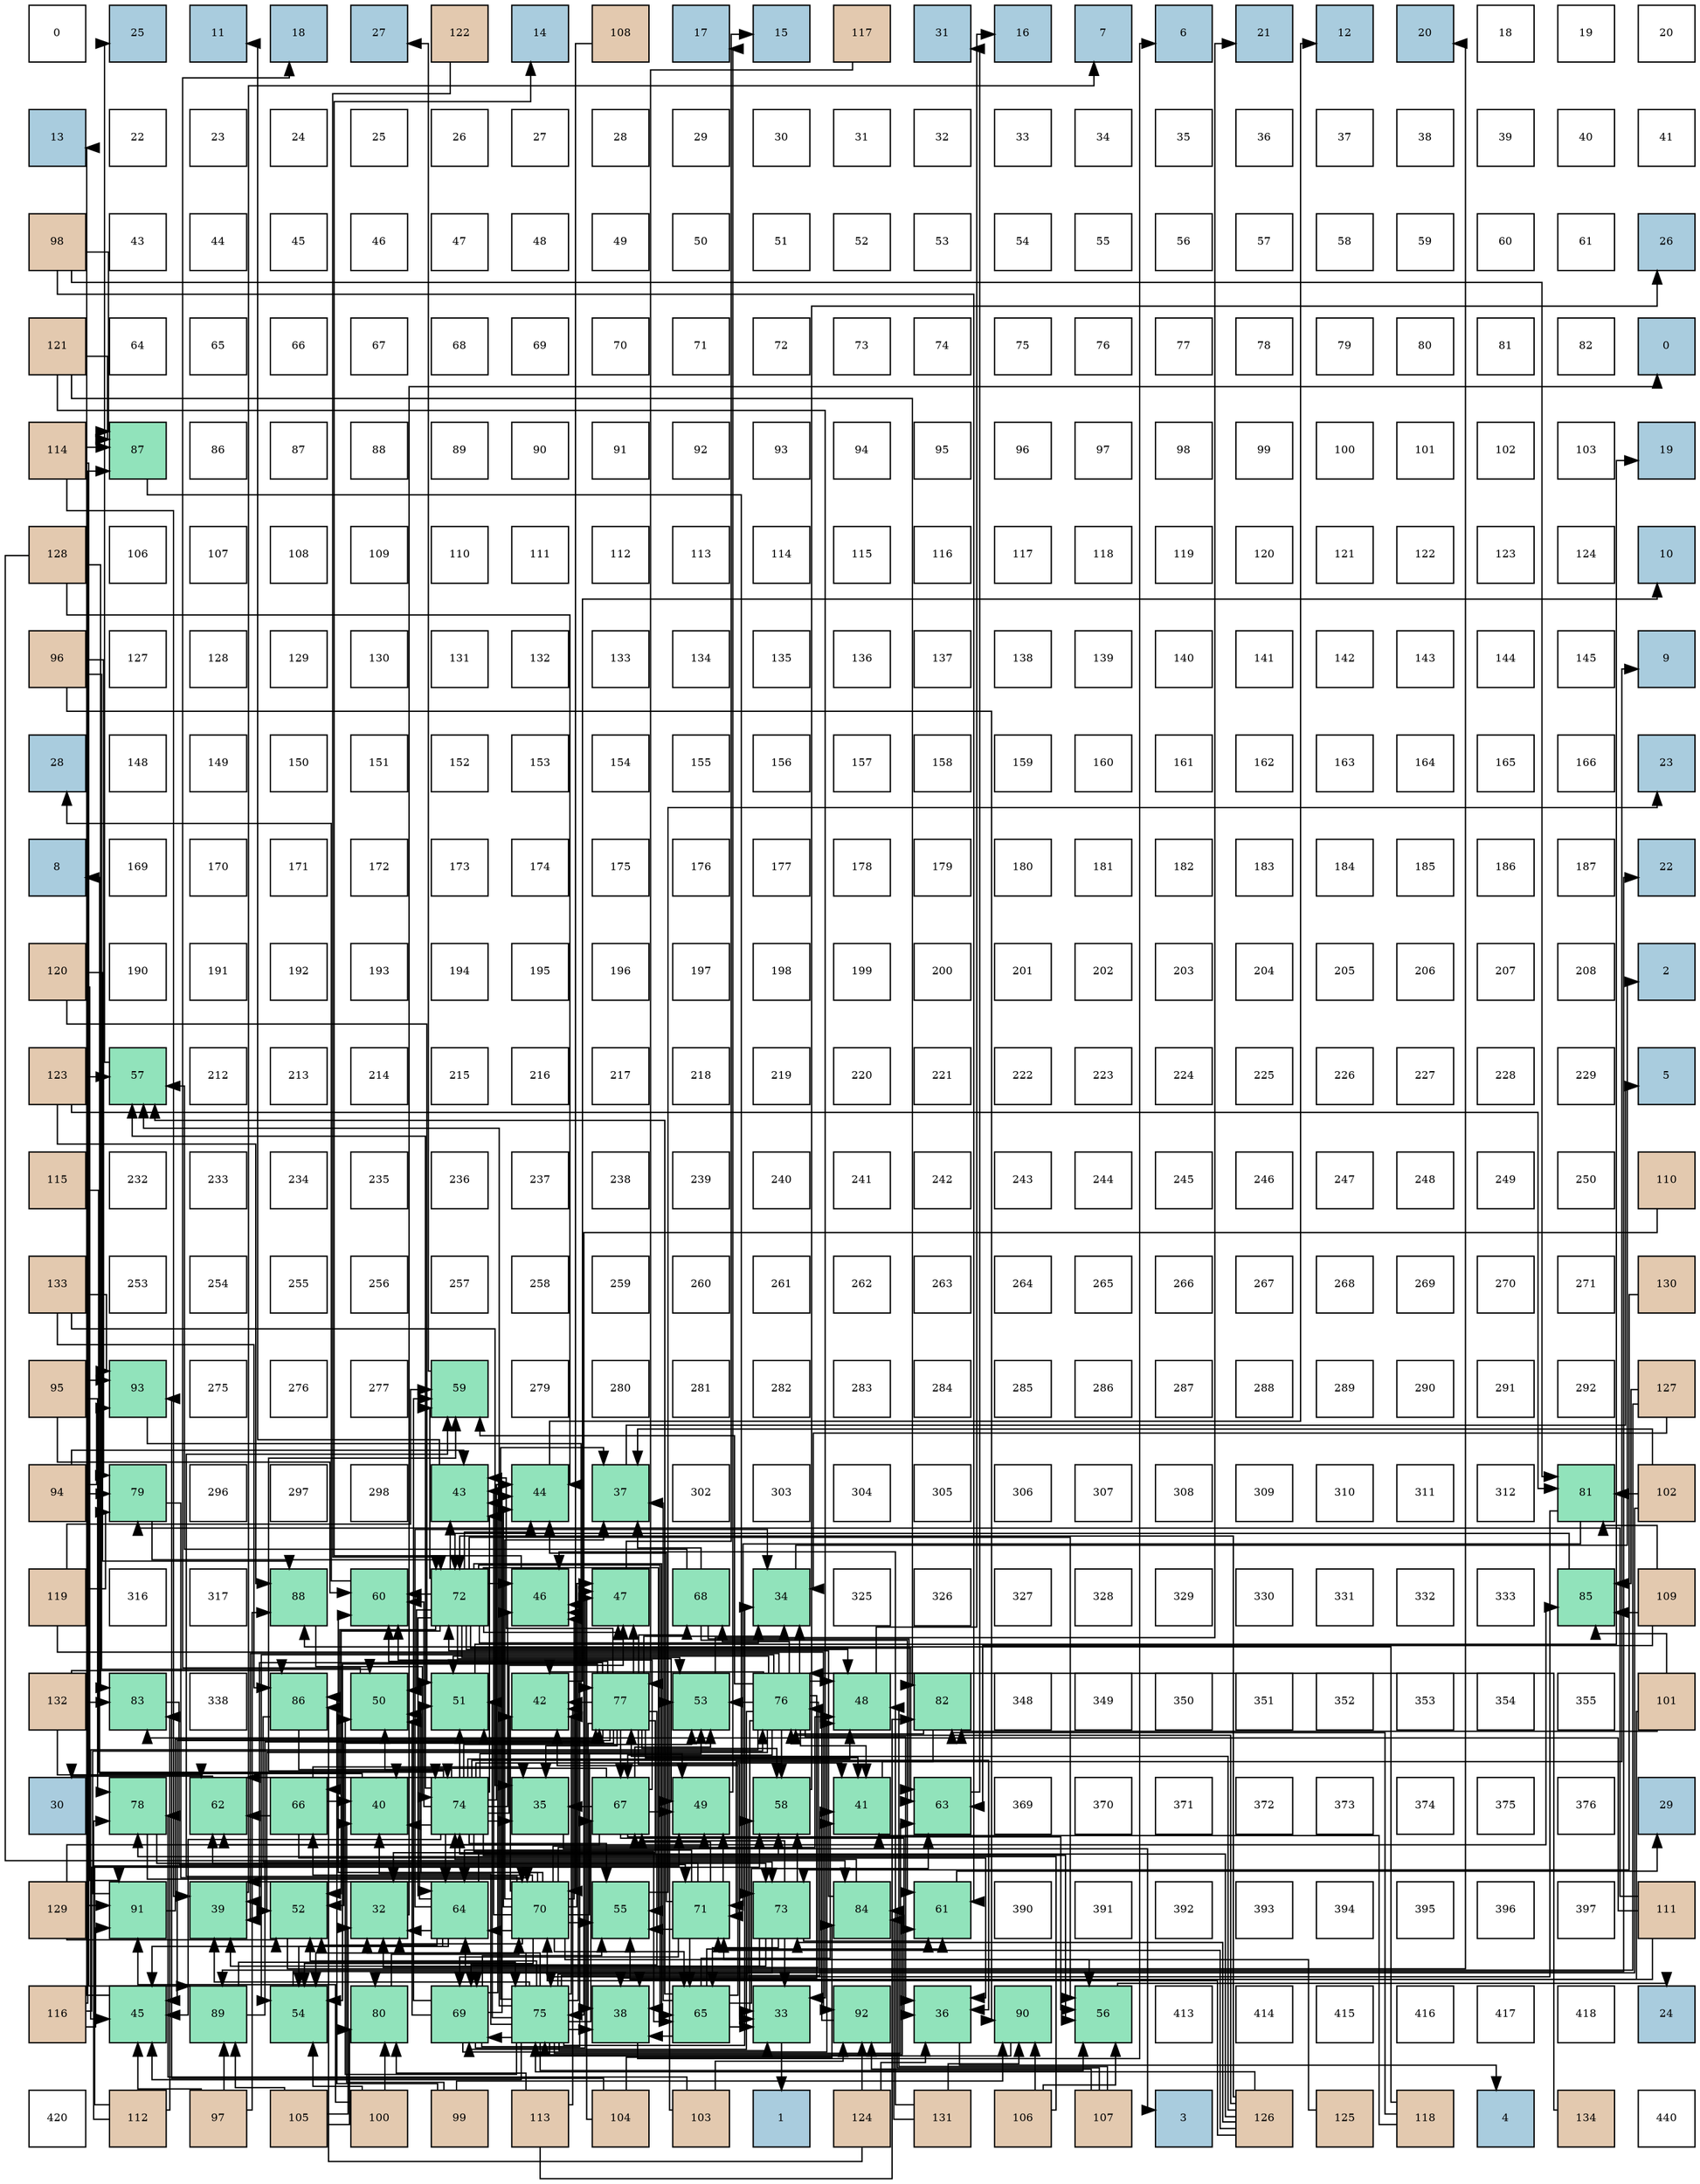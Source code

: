 digraph layout{
 rankdir=TB;
 splines=ortho;
 node [style=filled shape=square fixedsize=true width=0.6];
0[label="0", fontsize=8, fillcolor="#ffffff"];
1[label="25", fontsize=8, fillcolor="#a9ccde"];
2[label="11", fontsize=8, fillcolor="#a9ccde"];
3[label="18", fontsize=8, fillcolor="#a9ccde"];
4[label="27", fontsize=8, fillcolor="#a9ccde"];
5[label="122", fontsize=8, fillcolor="#e3c9af"];
6[label="14", fontsize=8, fillcolor="#a9ccde"];
7[label="108", fontsize=8, fillcolor="#e3c9af"];
8[label="17", fontsize=8, fillcolor="#a9ccde"];
9[label="15", fontsize=8, fillcolor="#a9ccde"];
10[label="117", fontsize=8, fillcolor="#e3c9af"];
11[label="31", fontsize=8, fillcolor="#a9ccde"];
12[label="16", fontsize=8, fillcolor="#a9ccde"];
13[label="7", fontsize=8, fillcolor="#a9ccde"];
14[label="6", fontsize=8, fillcolor="#a9ccde"];
15[label="21", fontsize=8, fillcolor="#a9ccde"];
16[label="12", fontsize=8, fillcolor="#a9ccde"];
17[label="20", fontsize=8, fillcolor="#a9ccde"];
18[label="18", fontsize=8, fillcolor="#ffffff"];
19[label="19", fontsize=8, fillcolor="#ffffff"];
20[label="20", fontsize=8, fillcolor="#ffffff"];
21[label="13", fontsize=8, fillcolor="#a9ccde"];
22[label="22", fontsize=8, fillcolor="#ffffff"];
23[label="23", fontsize=8, fillcolor="#ffffff"];
24[label="24", fontsize=8, fillcolor="#ffffff"];
25[label="25", fontsize=8, fillcolor="#ffffff"];
26[label="26", fontsize=8, fillcolor="#ffffff"];
27[label="27", fontsize=8, fillcolor="#ffffff"];
28[label="28", fontsize=8, fillcolor="#ffffff"];
29[label="29", fontsize=8, fillcolor="#ffffff"];
30[label="30", fontsize=8, fillcolor="#ffffff"];
31[label="31", fontsize=8, fillcolor="#ffffff"];
32[label="32", fontsize=8, fillcolor="#ffffff"];
33[label="33", fontsize=8, fillcolor="#ffffff"];
34[label="34", fontsize=8, fillcolor="#ffffff"];
35[label="35", fontsize=8, fillcolor="#ffffff"];
36[label="36", fontsize=8, fillcolor="#ffffff"];
37[label="37", fontsize=8, fillcolor="#ffffff"];
38[label="38", fontsize=8, fillcolor="#ffffff"];
39[label="39", fontsize=8, fillcolor="#ffffff"];
40[label="40", fontsize=8, fillcolor="#ffffff"];
41[label="41", fontsize=8, fillcolor="#ffffff"];
42[label="98", fontsize=8, fillcolor="#e3c9af"];
43[label="43", fontsize=8, fillcolor="#ffffff"];
44[label="44", fontsize=8, fillcolor="#ffffff"];
45[label="45", fontsize=8, fillcolor="#ffffff"];
46[label="46", fontsize=8, fillcolor="#ffffff"];
47[label="47", fontsize=8, fillcolor="#ffffff"];
48[label="48", fontsize=8, fillcolor="#ffffff"];
49[label="49", fontsize=8, fillcolor="#ffffff"];
50[label="50", fontsize=8, fillcolor="#ffffff"];
51[label="51", fontsize=8, fillcolor="#ffffff"];
52[label="52", fontsize=8, fillcolor="#ffffff"];
53[label="53", fontsize=8, fillcolor="#ffffff"];
54[label="54", fontsize=8, fillcolor="#ffffff"];
55[label="55", fontsize=8, fillcolor="#ffffff"];
56[label="56", fontsize=8, fillcolor="#ffffff"];
57[label="57", fontsize=8, fillcolor="#ffffff"];
58[label="58", fontsize=8, fillcolor="#ffffff"];
59[label="59", fontsize=8, fillcolor="#ffffff"];
60[label="60", fontsize=8, fillcolor="#ffffff"];
61[label="61", fontsize=8, fillcolor="#ffffff"];
62[label="26", fontsize=8, fillcolor="#a9ccde"];
63[label="121", fontsize=8, fillcolor="#e3c9af"];
64[label="64", fontsize=8, fillcolor="#ffffff"];
65[label="65", fontsize=8, fillcolor="#ffffff"];
66[label="66", fontsize=8, fillcolor="#ffffff"];
67[label="67", fontsize=8, fillcolor="#ffffff"];
68[label="68", fontsize=8, fillcolor="#ffffff"];
69[label="69", fontsize=8, fillcolor="#ffffff"];
70[label="70", fontsize=8, fillcolor="#ffffff"];
71[label="71", fontsize=8, fillcolor="#ffffff"];
72[label="72", fontsize=8, fillcolor="#ffffff"];
73[label="73", fontsize=8, fillcolor="#ffffff"];
74[label="74", fontsize=8, fillcolor="#ffffff"];
75[label="75", fontsize=8, fillcolor="#ffffff"];
76[label="76", fontsize=8, fillcolor="#ffffff"];
77[label="77", fontsize=8, fillcolor="#ffffff"];
78[label="78", fontsize=8, fillcolor="#ffffff"];
79[label="79", fontsize=8, fillcolor="#ffffff"];
80[label="80", fontsize=8, fillcolor="#ffffff"];
81[label="81", fontsize=8, fillcolor="#ffffff"];
82[label="82", fontsize=8, fillcolor="#ffffff"];
83[label="0", fontsize=8, fillcolor="#a9ccde"];
84[label="114", fontsize=8, fillcolor="#e3c9af"];
85[label="87", fontsize=8, fillcolor="#91e3bb"];
86[label="86", fontsize=8, fillcolor="#ffffff"];
87[label="87", fontsize=8, fillcolor="#ffffff"];
88[label="88", fontsize=8, fillcolor="#ffffff"];
89[label="89", fontsize=8, fillcolor="#ffffff"];
90[label="90", fontsize=8, fillcolor="#ffffff"];
91[label="91", fontsize=8, fillcolor="#ffffff"];
92[label="92", fontsize=8, fillcolor="#ffffff"];
93[label="93", fontsize=8, fillcolor="#ffffff"];
94[label="94", fontsize=8, fillcolor="#ffffff"];
95[label="95", fontsize=8, fillcolor="#ffffff"];
96[label="96", fontsize=8, fillcolor="#ffffff"];
97[label="97", fontsize=8, fillcolor="#ffffff"];
98[label="98", fontsize=8, fillcolor="#ffffff"];
99[label="99", fontsize=8, fillcolor="#ffffff"];
100[label="100", fontsize=8, fillcolor="#ffffff"];
101[label="101", fontsize=8, fillcolor="#ffffff"];
102[label="102", fontsize=8, fillcolor="#ffffff"];
103[label="103", fontsize=8, fillcolor="#ffffff"];
104[label="19", fontsize=8, fillcolor="#a9ccde"];
105[label="128", fontsize=8, fillcolor="#e3c9af"];
106[label="106", fontsize=8, fillcolor="#ffffff"];
107[label="107", fontsize=8, fillcolor="#ffffff"];
108[label="108", fontsize=8, fillcolor="#ffffff"];
109[label="109", fontsize=8, fillcolor="#ffffff"];
110[label="110", fontsize=8, fillcolor="#ffffff"];
111[label="111", fontsize=8, fillcolor="#ffffff"];
112[label="112", fontsize=8, fillcolor="#ffffff"];
113[label="113", fontsize=8, fillcolor="#ffffff"];
114[label="114", fontsize=8, fillcolor="#ffffff"];
115[label="115", fontsize=8, fillcolor="#ffffff"];
116[label="116", fontsize=8, fillcolor="#ffffff"];
117[label="117", fontsize=8, fillcolor="#ffffff"];
118[label="118", fontsize=8, fillcolor="#ffffff"];
119[label="119", fontsize=8, fillcolor="#ffffff"];
120[label="120", fontsize=8, fillcolor="#ffffff"];
121[label="121", fontsize=8, fillcolor="#ffffff"];
122[label="122", fontsize=8, fillcolor="#ffffff"];
123[label="123", fontsize=8, fillcolor="#ffffff"];
124[label="124", fontsize=8, fillcolor="#ffffff"];
125[label="10", fontsize=8, fillcolor="#a9ccde"];
126[label="96", fontsize=8, fillcolor="#e3c9af"];
127[label="127", fontsize=8, fillcolor="#ffffff"];
128[label="128", fontsize=8, fillcolor="#ffffff"];
129[label="129", fontsize=8, fillcolor="#ffffff"];
130[label="130", fontsize=8, fillcolor="#ffffff"];
131[label="131", fontsize=8, fillcolor="#ffffff"];
132[label="132", fontsize=8, fillcolor="#ffffff"];
133[label="133", fontsize=8, fillcolor="#ffffff"];
134[label="134", fontsize=8, fillcolor="#ffffff"];
135[label="135", fontsize=8, fillcolor="#ffffff"];
136[label="136", fontsize=8, fillcolor="#ffffff"];
137[label="137", fontsize=8, fillcolor="#ffffff"];
138[label="138", fontsize=8, fillcolor="#ffffff"];
139[label="139", fontsize=8, fillcolor="#ffffff"];
140[label="140", fontsize=8, fillcolor="#ffffff"];
141[label="141", fontsize=8, fillcolor="#ffffff"];
142[label="142", fontsize=8, fillcolor="#ffffff"];
143[label="143", fontsize=8, fillcolor="#ffffff"];
144[label="144", fontsize=8, fillcolor="#ffffff"];
145[label="145", fontsize=8, fillcolor="#ffffff"];
146[label="9", fontsize=8, fillcolor="#a9ccde"];
147[label="28", fontsize=8, fillcolor="#a9ccde"];
148[label="148", fontsize=8, fillcolor="#ffffff"];
149[label="149", fontsize=8, fillcolor="#ffffff"];
150[label="150", fontsize=8, fillcolor="#ffffff"];
151[label="151", fontsize=8, fillcolor="#ffffff"];
152[label="152", fontsize=8, fillcolor="#ffffff"];
153[label="153", fontsize=8, fillcolor="#ffffff"];
154[label="154", fontsize=8, fillcolor="#ffffff"];
155[label="155", fontsize=8, fillcolor="#ffffff"];
156[label="156", fontsize=8, fillcolor="#ffffff"];
157[label="157", fontsize=8, fillcolor="#ffffff"];
158[label="158", fontsize=8, fillcolor="#ffffff"];
159[label="159", fontsize=8, fillcolor="#ffffff"];
160[label="160", fontsize=8, fillcolor="#ffffff"];
161[label="161", fontsize=8, fillcolor="#ffffff"];
162[label="162", fontsize=8, fillcolor="#ffffff"];
163[label="163", fontsize=8, fillcolor="#ffffff"];
164[label="164", fontsize=8, fillcolor="#ffffff"];
165[label="165", fontsize=8, fillcolor="#ffffff"];
166[label="166", fontsize=8, fillcolor="#ffffff"];
167[label="23", fontsize=8, fillcolor="#a9ccde"];
168[label="8", fontsize=8, fillcolor="#a9ccde"];
169[label="169", fontsize=8, fillcolor="#ffffff"];
170[label="170", fontsize=8, fillcolor="#ffffff"];
171[label="171", fontsize=8, fillcolor="#ffffff"];
172[label="172", fontsize=8, fillcolor="#ffffff"];
173[label="173", fontsize=8, fillcolor="#ffffff"];
174[label="174", fontsize=8, fillcolor="#ffffff"];
175[label="175", fontsize=8, fillcolor="#ffffff"];
176[label="176", fontsize=8, fillcolor="#ffffff"];
177[label="177", fontsize=8, fillcolor="#ffffff"];
178[label="178", fontsize=8, fillcolor="#ffffff"];
179[label="179", fontsize=8, fillcolor="#ffffff"];
180[label="180", fontsize=8, fillcolor="#ffffff"];
181[label="181", fontsize=8, fillcolor="#ffffff"];
182[label="182", fontsize=8, fillcolor="#ffffff"];
183[label="183", fontsize=8, fillcolor="#ffffff"];
184[label="184", fontsize=8, fillcolor="#ffffff"];
185[label="185", fontsize=8, fillcolor="#ffffff"];
186[label="186", fontsize=8, fillcolor="#ffffff"];
187[label="187", fontsize=8, fillcolor="#ffffff"];
188[label="22", fontsize=8, fillcolor="#a9ccde"];
189[label="120", fontsize=8, fillcolor="#e3c9af"];
190[label="190", fontsize=8, fillcolor="#ffffff"];
191[label="191", fontsize=8, fillcolor="#ffffff"];
192[label="192", fontsize=8, fillcolor="#ffffff"];
193[label="193", fontsize=8, fillcolor="#ffffff"];
194[label="194", fontsize=8, fillcolor="#ffffff"];
195[label="195", fontsize=8, fillcolor="#ffffff"];
196[label="196", fontsize=8, fillcolor="#ffffff"];
197[label="197", fontsize=8, fillcolor="#ffffff"];
198[label="198", fontsize=8, fillcolor="#ffffff"];
199[label="199", fontsize=8, fillcolor="#ffffff"];
200[label="200", fontsize=8, fillcolor="#ffffff"];
201[label="201", fontsize=8, fillcolor="#ffffff"];
202[label="202", fontsize=8, fillcolor="#ffffff"];
203[label="203", fontsize=8, fillcolor="#ffffff"];
204[label="204", fontsize=8, fillcolor="#ffffff"];
205[label="205", fontsize=8, fillcolor="#ffffff"];
206[label="206", fontsize=8, fillcolor="#ffffff"];
207[label="207", fontsize=8, fillcolor="#ffffff"];
208[label="208", fontsize=8, fillcolor="#ffffff"];
209[label="2", fontsize=8, fillcolor="#a9ccde"];
210[label="123", fontsize=8, fillcolor="#e3c9af"];
211[label="57", fontsize=8, fillcolor="#91e3bb"];
212[label="212", fontsize=8, fillcolor="#ffffff"];
213[label="213", fontsize=8, fillcolor="#ffffff"];
214[label="214", fontsize=8, fillcolor="#ffffff"];
215[label="215", fontsize=8, fillcolor="#ffffff"];
216[label="216", fontsize=8, fillcolor="#ffffff"];
217[label="217", fontsize=8, fillcolor="#ffffff"];
218[label="218", fontsize=8, fillcolor="#ffffff"];
219[label="219", fontsize=8, fillcolor="#ffffff"];
220[label="220", fontsize=8, fillcolor="#ffffff"];
221[label="221", fontsize=8, fillcolor="#ffffff"];
222[label="222", fontsize=8, fillcolor="#ffffff"];
223[label="223", fontsize=8, fillcolor="#ffffff"];
224[label="224", fontsize=8, fillcolor="#ffffff"];
225[label="225", fontsize=8, fillcolor="#ffffff"];
226[label="226", fontsize=8, fillcolor="#ffffff"];
227[label="227", fontsize=8, fillcolor="#ffffff"];
228[label="228", fontsize=8, fillcolor="#ffffff"];
229[label="229", fontsize=8, fillcolor="#ffffff"];
230[label="5", fontsize=8, fillcolor="#a9ccde"];
231[label="115", fontsize=8, fillcolor="#e3c9af"];
232[label="232", fontsize=8, fillcolor="#ffffff"];
233[label="233", fontsize=8, fillcolor="#ffffff"];
234[label="234", fontsize=8, fillcolor="#ffffff"];
235[label="235", fontsize=8, fillcolor="#ffffff"];
236[label="236", fontsize=8, fillcolor="#ffffff"];
237[label="237", fontsize=8, fillcolor="#ffffff"];
238[label="238", fontsize=8, fillcolor="#ffffff"];
239[label="239", fontsize=8, fillcolor="#ffffff"];
240[label="240", fontsize=8, fillcolor="#ffffff"];
241[label="241", fontsize=8, fillcolor="#ffffff"];
242[label="242", fontsize=8, fillcolor="#ffffff"];
243[label="243", fontsize=8, fillcolor="#ffffff"];
244[label="244", fontsize=8, fillcolor="#ffffff"];
245[label="245", fontsize=8, fillcolor="#ffffff"];
246[label="246", fontsize=8, fillcolor="#ffffff"];
247[label="247", fontsize=8, fillcolor="#ffffff"];
248[label="248", fontsize=8, fillcolor="#ffffff"];
249[label="249", fontsize=8, fillcolor="#ffffff"];
250[label="250", fontsize=8, fillcolor="#ffffff"];
251[label="110", fontsize=8, fillcolor="#e3c9af"];
252[label="133", fontsize=8, fillcolor="#e3c9af"];
253[label="253", fontsize=8, fillcolor="#ffffff"];
254[label="254", fontsize=8, fillcolor="#ffffff"];
255[label="255", fontsize=8, fillcolor="#ffffff"];
256[label="256", fontsize=8, fillcolor="#ffffff"];
257[label="257", fontsize=8, fillcolor="#ffffff"];
258[label="258", fontsize=8, fillcolor="#ffffff"];
259[label="259", fontsize=8, fillcolor="#ffffff"];
260[label="260", fontsize=8, fillcolor="#ffffff"];
261[label="261", fontsize=8, fillcolor="#ffffff"];
262[label="262", fontsize=8, fillcolor="#ffffff"];
263[label="263", fontsize=8, fillcolor="#ffffff"];
264[label="264", fontsize=8, fillcolor="#ffffff"];
265[label="265", fontsize=8, fillcolor="#ffffff"];
266[label="266", fontsize=8, fillcolor="#ffffff"];
267[label="267", fontsize=8, fillcolor="#ffffff"];
268[label="268", fontsize=8, fillcolor="#ffffff"];
269[label="269", fontsize=8, fillcolor="#ffffff"];
270[label="270", fontsize=8, fillcolor="#ffffff"];
271[label="271", fontsize=8, fillcolor="#ffffff"];
272[label="130", fontsize=8, fillcolor="#e3c9af"];
273[label="95", fontsize=8, fillcolor="#e3c9af"];
274[label="93", fontsize=8, fillcolor="#91e3bb"];
275[label="275", fontsize=8, fillcolor="#ffffff"];
276[label="276", fontsize=8, fillcolor="#ffffff"];
277[label="277", fontsize=8, fillcolor="#ffffff"];
278[label="59", fontsize=8, fillcolor="#91e3bb"];
279[label="279", fontsize=8, fillcolor="#ffffff"];
280[label="280", fontsize=8, fillcolor="#ffffff"];
281[label="281", fontsize=8, fillcolor="#ffffff"];
282[label="282", fontsize=8, fillcolor="#ffffff"];
283[label="283", fontsize=8, fillcolor="#ffffff"];
284[label="284", fontsize=8, fillcolor="#ffffff"];
285[label="285", fontsize=8, fillcolor="#ffffff"];
286[label="286", fontsize=8, fillcolor="#ffffff"];
287[label="287", fontsize=8, fillcolor="#ffffff"];
288[label="288", fontsize=8, fillcolor="#ffffff"];
289[label="289", fontsize=8, fillcolor="#ffffff"];
290[label="290", fontsize=8, fillcolor="#ffffff"];
291[label="291", fontsize=8, fillcolor="#ffffff"];
292[label="292", fontsize=8, fillcolor="#ffffff"];
293[label="127", fontsize=8, fillcolor="#e3c9af"];
294[label="94", fontsize=8, fillcolor="#e3c9af"];
295[label="79", fontsize=8, fillcolor="#91e3bb"];
296[label="296", fontsize=8, fillcolor="#ffffff"];
297[label="297", fontsize=8, fillcolor="#ffffff"];
298[label="298", fontsize=8, fillcolor="#ffffff"];
299[label="43", fontsize=8, fillcolor="#91e3bb"];
300[label="44", fontsize=8, fillcolor="#91e3bb"];
301[label="37", fontsize=8, fillcolor="#91e3bb"];
302[label="302", fontsize=8, fillcolor="#ffffff"];
303[label="303", fontsize=8, fillcolor="#ffffff"];
304[label="304", fontsize=8, fillcolor="#ffffff"];
305[label="305", fontsize=8, fillcolor="#ffffff"];
306[label="306", fontsize=8, fillcolor="#ffffff"];
307[label="307", fontsize=8, fillcolor="#ffffff"];
308[label="308", fontsize=8, fillcolor="#ffffff"];
309[label="309", fontsize=8, fillcolor="#ffffff"];
310[label="310", fontsize=8, fillcolor="#ffffff"];
311[label="311", fontsize=8, fillcolor="#ffffff"];
312[label="312", fontsize=8, fillcolor="#ffffff"];
313[label="81", fontsize=8, fillcolor="#91e3bb"];
314[label="102", fontsize=8, fillcolor="#e3c9af"];
315[label="119", fontsize=8, fillcolor="#e3c9af"];
316[label="316", fontsize=8, fillcolor="#ffffff"];
317[label="317", fontsize=8, fillcolor="#ffffff"];
318[label="88", fontsize=8, fillcolor="#91e3bb"];
319[label="60", fontsize=8, fillcolor="#91e3bb"];
320[label="72", fontsize=8, fillcolor="#91e3bb"];
321[label="46", fontsize=8, fillcolor="#91e3bb"];
322[label="47", fontsize=8, fillcolor="#91e3bb"];
323[label="68", fontsize=8, fillcolor="#91e3bb"];
324[label="34", fontsize=8, fillcolor="#91e3bb"];
325[label="325", fontsize=8, fillcolor="#ffffff"];
326[label="326", fontsize=8, fillcolor="#ffffff"];
327[label="327", fontsize=8, fillcolor="#ffffff"];
328[label="328", fontsize=8, fillcolor="#ffffff"];
329[label="329", fontsize=8, fillcolor="#ffffff"];
330[label="330", fontsize=8, fillcolor="#ffffff"];
331[label="331", fontsize=8, fillcolor="#ffffff"];
332[label="332", fontsize=8, fillcolor="#ffffff"];
333[label="333", fontsize=8, fillcolor="#ffffff"];
334[label="85", fontsize=8, fillcolor="#91e3bb"];
335[label="109", fontsize=8, fillcolor="#e3c9af"];
336[label="132", fontsize=8, fillcolor="#e3c9af"];
337[label="83", fontsize=8, fillcolor="#91e3bb"];
338[label="338", fontsize=8, fillcolor="#ffffff"];
339[label="86", fontsize=8, fillcolor="#91e3bb"];
340[label="50", fontsize=8, fillcolor="#91e3bb"];
341[label="51", fontsize=8, fillcolor="#91e3bb"];
342[label="42", fontsize=8, fillcolor="#91e3bb"];
343[label="77", fontsize=8, fillcolor="#91e3bb"];
344[label="53", fontsize=8, fillcolor="#91e3bb"];
345[label="76", fontsize=8, fillcolor="#91e3bb"];
346[label="48", fontsize=8, fillcolor="#91e3bb"];
347[label="82", fontsize=8, fillcolor="#91e3bb"];
348[label="348", fontsize=8, fillcolor="#ffffff"];
349[label="349", fontsize=8, fillcolor="#ffffff"];
350[label="350", fontsize=8, fillcolor="#ffffff"];
351[label="351", fontsize=8, fillcolor="#ffffff"];
352[label="352", fontsize=8, fillcolor="#ffffff"];
353[label="353", fontsize=8, fillcolor="#ffffff"];
354[label="354", fontsize=8, fillcolor="#ffffff"];
355[label="355", fontsize=8, fillcolor="#ffffff"];
356[label="101", fontsize=8, fillcolor="#e3c9af"];
357[label="30", fontsize=8, fillcolor="#a9ccde"];
358[label="78", fontsize=8, fillcolor="#91e3bb"];
359[label="62", fontsize=8, fillcolor="#91e3bb"];
360[label="66", fontsize=8, fillcolor="#91e3bb"];
361[label="40", fontsize=8, fillcolor="#91e3bb"];
362[label="74", fontsize=8, fillcolor="#91e3bb"];
363[label="35", fontsize=8, fillcolor="#91e3bb"];
364[label="67", fontsize=8, fillcolor="#91e3bb"];
365[label="49", fontsize=8, fillcolor="#91e3bb"];
366[label="58", fontsize=8, fillcolor="#91e3bb"];
367[label="41", fontsize=8, fillcolor="#91e3bb"];
368[label="63", fontsize=8, fillcolor="#91e3bb"];
369[label="369", fontsize=8, fillcolor="#ffffff"];
370[label="370", fontsize=8, fillcolor="#ffffff"];
371[label="371", fontsize=8, fillcolor="#ffffff"];
372[label="372", fontsize=8, fillcolor="#ffffff"];
373[label="373", fontsize=8, fillcolor="#ffffff"];
374[label="374", fontsize=8, fillcolor="#ffffff"];
375[label="375", fontsize=8, fillcolor="#ffffff"];
376[label="376", fontsize=8, fillcolor="#ffffff"];
377[label="29", fontsize=8, fillcolor="#a9ccde"];
378[label="129", fontsize=8, fillcolor="#e3c9af"];
379[label="91", fontsize=8, fillcolor="#91e3bb"];
380[label="39", fontsize=8, fillcolor="#91e3bb"];
381[label="52", fontsize=8, fillcolor="#91e3bb"];
382[label="32", fontsize=8, fillcolor="#91e3bb"];
383[label="64", fontsize=8, fillcolor="#91e3bb"];
384[label="70", fontsize=8, fillcolor="#91e3bb"];
385[label="55", fontsize=8, fillcolor="#91e3bb"];
386[label="71", fontsize=8, fillcolor="#91e3bb"];
387[label="73", fontsize=8, fillcolor="#91e3bb"];
388[label="84", fontsize=8, fillcolor="#91e3bb"];
389[label="61", fontsize=8, fillcolor="#91e3bb"];
390[label="390", fontsize=8, fillcolor="#ffffff"];
391[label="391", fontsize=8, fillcolor="#ffffff"];
392[label="392", fontsize=8, fillcolor="#ffffff"];
393[label="393", fontsize=8, fillcolor="#ffffff"];
394[label="394", fontsize=8, fillcolor="#ffffff"];
395[label="395", fontsize=8, fillcolor="#ffffff"];
396[label="396", fontsize=8, fillcolor="#ffffff"];
397[label="397", fontsize=8, fillcolor="#ffffff"];
398[label="111", fontsize=8, fillcolor="#e3c9af"];
399[label="116", fontsize=8, fillcolor="#e3c9af"];
400[label="45", fontsize=8, fillcolor="#91e3bb"];
401[label="89", fontsize=8, fillcolor="#91e3bb"];
402[label="54", fontsize=8, fillcolor="#91e3bb"];
403[label="80", fontsize=8, fillcolor="#91e3bb"];
404[label="69", fontsize=8, fillcolor="#91e3bb"];
405[label="75", fontsize=8, fillcolor="#91e3bb"];
406[label="38", fontsize=8, fillcolor="#91e3bb"];
407[label="65", fontsize=8, fillcolor="#91e3bb"];
408[label="33", fontsize=8, fillcolor="#91e3bb"];
409[label="92", fontsize=8, fillcolor="#91e3bb"];
410[label="36", fontsize=8, fillcolor="#91e3bb"];
411[label="90", fontsize=8, fillcolor="#91e3bb"];
412[label="56", fontsize=8, fillcolor="#91e3bb"];
413[label="413", fontsize=8, fillcolor="#ffffff"];
414[label="414", fontsize=8, fillcolor="#ffffff"];
415[label="415", fontsize=8, fillcolor="#ffffff"];
416[label="416", fontsize=8, fillcolor="#ffffff"];
417[label="417", fontsize=8, fillcolor="#ffffff"];
418[label="418", fontsize=8, fillcolor="#ffffff"];
419[label="24", fontsize=8, fillcolor="#a9ccde"];
420[label="420", fontsize=8, fillcolor="#ffffff"];
421[label="112", fontsize=8, fillcolor="#e3c9af"];
422[label="97", fontsize=8, fillcolor="#e3c9af"];
423[label="105", fontsize=8, fillcolor="#e3c9af"];
424[label="100", fontsize=8, fillcolor="#e3c9af"];
425[label="99", fontsize=8, fillcolor="#e3c9af"];
426[label="113", fontsize=8, fillcolor="#e3c9af"];
427[label="104", fontsize=8, fillcolor="#e3c9af"];
428[label="103", fontsize=8, fillcolor="#e3c9af"];
429[label="1", fontsize=8, fillcolor="#a9ccde"];
430[label="124", fontsize=8, fillcolor="#e3c9af"];
431[label="131", fontsize=8, fillcolor="#e3c9af"];
432[label="106", fontsize=8, fillcolor="#e3c9af"];
433[label="107", fontsize=8, fillcolor="#e3c9af"];
434[label="3", fontsize=8, fillcolor="#a9ccde"];
435[label="126", fontsize=8, fillcolor="#e3c9af"];
436[label="125", fontsize=8, fillcolor="#e3c9af"];
437[label="118", fontsize=8, fillcolor="#e3c9af"];
438[label="4", fontsize=8, fillcolor="#a9ccde"];
439[label="134", fontsize=8, fillcolor="#e3c9af"];
440[label="440", fontsize=8, fillcolor="#ffffff"];
edge [constraint=false, style=vis];382 -> 83;
408 -> 429;
324 -> 209;
363 -> 434;
410 -> 438;
301 -> 230;
406 -> 14;
380 -> 13;
361 -> 168;
367 -> 146;
342 -> 125;
299 -> 2;
300 -> 16;
400 -> 21;
321 -> 6;
322 -> 9;
346 -> 12;
365 -> 8;
340 -> 3;
341 -> 104;
381 -> 17;
344 -> 15;
402 -> 188;
385 -> 167;
412 -> 419;
211 -> 1;
366 -> 62;
278 -> 4;
319 -> 147;
389 -> 377;
359 -> 357;
368 -> 11;
383 -> 382;
383 -> 324;
383 -> 380;
383 -> 400;
383 -> 341;
383 -> 381;
383 -> 402;
383 -> 366;
407 -> 408;
407 -> 301;
407 -> 406;
407 -> 367;
407 -> 342;
407 -> 211;
407 -> 389;
407 -> 368;
360 -> 363;
360 -> 410;
360 -> 361;
360 -> 359;
364 -> 363;
364 -> 410;
364 -> 361;
364 -> 365;
364 -> 344;
364 -> 412;
364 -> 319;
364 -> 359;
323 -> 301;
323 -> 211;
323 -> 389;
323 -> 368;
404 -> 299;
404 -> 300;
404 -> 321;
404 -> 322;
404 -> 346;
404 -> 340;
404 -> 385;
404 -> 278;
384 -> 382;
384 -> 301;
384 -> 342;
384 -> 299;
384 -> 300;
384 -> 321;
384 -> 322;
384 -> 346;
384 -> 365;
384 -> 340;
384 -> 344;
384 -> 402;
384 -> 385;
384 -> 412;
384 -> 278;
384 -> 319;
384 -> 383;
384 -> 407;
384 -> 360;
386 -> 300;
386 -> 365;
386 -> 385;
386 -> 359;
386 -> 383;
386 -> 407;
386 -> 364;
386 -> 404;
320 -> 324;
320 -> 406;
320 -> 299;
320 -> 300;
320 -> 321;
320 -> 322;
320 -> 346;
320 -> 365;
320 -> 340;
320 -> 381;
320 -> 344;
320 -> 385;
320 -> 412;
320 -> 278;
320 -> 319;
320 -> 368;
320 -> 383;
320 -> 407;
320 -> 360;
387 -> 408;
387 -> 380;
387 -> 366;
387 -> 389;
387 -> 383;
387 -> 407;
387 -> 364;
387 -> 404;
362 -> 363;
362 -> 410;
362 -> 361;
362 -> 367;
362 -> 299;
362 -> 300;
362 -> 400;
362 -> 321;
362 -> 322;
362 -> 346;
362 -> 365;
362 -> 340;
362 -> 341;
362 -> 344;
362 -> 385;
362 -> 412;
362 -> 211;
362 -> 278;
362 -> 319;
362 -> 359;
362 -> 383;
362 -> 407;
405 -> 382;
405 -> 408;
405 -> 324;
405 -> 301;
405 -> 406;
405 -> 380;
405 -> 361;
405 -> 367;
405 -> 342;
405 -> 400;
405 -> 321;
405 -> 340;
405 -> 341;
405 -> 381;
405 -> 402;
405 -> 412;
405 -> 211;
405 -> 366;
405 -> 389;
405 -> 368;
405 -> 364;
405 -> 404;
345 -> 382;
345 -> 408;
345 -> 324;
345 -> 410;
345 -> 406;
345 -> 380;
345 -> 367;
345 -> 342;
345 -> 400;
345 -> 346;
345 -> 341;
345 -> 381;
345 -> 344;
345 -> 402;
345 -> 366;
345 -> 278;
345 -> 364;
345 -> 323;
345 -> 404;
343 -> 382;
343 -> 408;
343 -> 324;
343 -> 363;
343 -> 406;
343 -> 380;
343 -> 367;
343 -> 342;
343 -> 299;
343 -> 400;
343 -> 322;
343 -> 341;
343 -> 381;
343 -> 402;
343 -> 366;
343 -> 319;
343 -> 364;
343 -> 323;
343 -> 404;
358 -> 384;
358 -> 387;
295 -> 384;
295 -> 320;
403 -> 384;
313 -> 386;
313 -> 405;
347 -> 386;
347 -> 345;
337 -> 386;
388 -> 320;
388 -> 362;
334 -> 320;
339 -> 387;
339 -> 362;
85 -> 387;
318 -> 362;
401 -> 405;
401 -> 343;
411 -> 405;
379 -> 345;
379 -> 343;
409 -> 345;
274 -> 343;
294 -> 299;
294 -> 295;
294 -> 274;
273 -> 319;
273 -> 358;
273 -> 274;
126 -> 340;
126 -> 295;
126 -> 411;
422 -> 400;
422 -> 318;
422 -> 401;
42 -> 389;
42 -> 313;
42 -> 85;
425 -> 361;
425 -> 339;
425 -> 411;
424 -> 402;
424 -> 403;
424 -> 379;
356 -> 406;
356 -> 347;
356 -> 334;
314 -> 301;
314 -> 403;
314 -> 313;
428 -> 344;
428 -> 358;
428 -> 409;
427 -> 322;
427 -> 388;
427 -> 274;
423 -> 382;
423 -> 403;
423 -> 401;
432 -> 412;
432 -> 358;
432 -> 411;
433 -> 346;
433 -> 388;
433 -> 409;
7 -> 384;
335 -> 368;
335 -> 313;
335 -> 334;
251 -> 405;
398 -> 385;
398 -> 295;
398 -> 337;
421 -> 365;
421 -> 358;
421 -> 337;
426 -> 342;
426 -> 403;
426 -> 347;
84 -> 380;
84 -> 85;
84 -> 401;
231 -> 362;
399 -> 366;
399 -> 85;
399 -> 379;
10 -> 343;
437 -> 367;
437 -> 347;
437 -> 318;
315 -> 278;
315 -> 295;
315 -> 409;
189 -> 341;
189 -> 318;
189 -> 379;
63 -> 408;
63 -> 347;
63 -> 85;
5 -> 320;
210 -> 211;
210 -> 313;
210 -> 318;
430 -> 410;
430 -> 339;
430 -> 409;
436 -> 386;
435 -> 384;
435 -> 386;
435 -> 320;
435 -> 387;
435 -> 362;
435 -> 405;
435 -> 345;
435 -> 343;
293 -> 324;
293 -> 334;
293 -> 401;
105 -> 300;
105 -> 337;
105 -> 388;
378 -> 381;
378 -> 334;
378 -> 379;
272 -> 387;
431 -> 321;
431 -> 388;
431 -> 411;
336 -> 359;
336 -> 337;
336 -> 339;
252 -> 363;
252 -> 339;
252 -> 274;
439 -> 345;
edge [constraint=true, style=invis];
0 -> 21 -> 42 -> 63 -> 84 -> 105 -> 126 -> 147 -> 168 -> 189 -> 210 -> 231 -> 252 -> 273 -> 294 -> 315 -> 336 -> 357 -> 378 -> 399 -> 420;
1 -> 22 -> 43 -> 64 -> 85 -> 106 -> 127 -> 148 -> 169 -> 190 -> 211 -> 232 -> 253 -> 274 -> 295 -> 316 -> 337 -> 358 -> 379 -> 400 -> 421;
2 -> 23 -> 44 -> 65 -> 86 -> 107 -> 128 -> 149 -> 170 -> 191 -> 212 -> 233 -> 254 -> 275 -> 296 -> 317 -> 338 -> 359 -> 380 -> 401 -> 422;
3 -> 24 -> 45 -> 66 -> 87 -> 108 -> 129 -> 150 -> 171 -> 192 -> 213 -> 234 -> 255 -> 276 -> 297 -> 318 -> 339 -> 360 -> 381 -> 402 -> 423;
4 -> 25 -> 46 -> 67 -> 88 -> 109 -> 130 -> 151 -> 172 -> 193 -> 214 -> 235 -> 256 -> 277 -> 298 -> 319 -> 340 -> 361 -> 382 -> 403 -> 424;
5 -> 26 -> 47 -> 68 -> 89 -> 110 -> 131 -> 152 -> 173 -> 194 -> 215 -> 236 -> 257 -> 278 -> 299 -> 320 -> 341 -> 362 -> 383 -> 404 -> 425;
6 -> 27 -> 48 -> 69 -> 90 -> 111 -> 132 -> 153 -> 174 -> 195 -> 216 -> 237 -> 258 -> 279 -> 300 -> 321 -> 342 -> 363 -> 384 -> 405 -> 426;
7 -> 28 -> 49 -> 70 -> 91 -> 112 -> 133 -> 154 -> 175 -> 196 -> 217 -> 238 -> 259 -> 280 -> 301 -> 322 -> 343 -> 364 -> 385 -> 406 -> 427;
8 -> 29 -> 50 -> 71 -> 92 -> 113 -> 134 -> 155 -> 176 -> 197 -> 218 -> 239 -> 260 -> 281 -> 302 -> 323 -> 344 -> 365 -> 386 -> 407 -> 428;
9 -> 30 -> 51 -> 72 -> 93 -> 114 -> 135 -> 156 -> 177 -> 198 -> 219 -> 240 -> 261 -> 282 -> 303 -> 324 -> 345 -> 366 -> 387 -> 408 -> 429;
10 -> 31 -> 52 -> 73 -> 94 -> 115 -> 136 -> 157 -> 178 -> 199 -> 220 -> 241 -> 262 -> 283 -> 304 -> 325 -> 346 -> 367 -> 388 -> 409 -> 430;
11 -> 32 -> 53 -> 74 -> 95 -> 116 -> 137 -> 158 -> 179 -> 200 -> 221 -> 242 -> 263 -> 284 -> 305 -> 326 -> 347 -> 368 -> 389 -> 410 -> 431;
12 -> 33 -> 54 -> 75 -> 96 -> 117 -> 138 -> 159 -> 180 -> 201 -> 222 -> 243 -> 264 -> 285 -> 306 -> 327 -> 348 -> 369 -> 390 -> 411 -> 432;
13 -> 34 -> 55 -> 76 -> 97 -> 118 -> 139 -> 160 -> 181 -> 202 -> 223 -> 244 -> 265 -> 286 -> 307 -> 328 -> 349 -> 370 -> 391 -> 412 -> 433;
14 -> 35 -> 56 -> 77 -> 98 -> 119 -> 140 -> 161 -> 182 -> 203 -> 224 -> 245 -> 266 -> 287 -> 308 -> 329 -> 350 -> 371 -> 392 -> 413 -> 434;
15 -> 36 -> 57 -> 78 -> 99 -> 120 -> 141 -> 162 -> 183 -> 204 -> 225 -> 246 -> 267 -> 288 -> 309 -> 330 -> 351 -> 372 -> 393 -> 414 -> 435;
16 -> 37 -> 58 -> 79 -> 100 -> 121 -> 142 -> 163 -> 184 -> 205 -> 226 -> 247 -> 268 -> 289 -> 310 -> 331 -> 352 -> 373 -> 394 -> 415 -> 436;
17 -> 38 -> 59 -> 80 -> 101 -> 122 -> 143 -> 164 -> 185 -> 206 -> 227 -> 248 -> 269 -> 290 -> 311 -> 332 -> 353 -> 374 -> 395 -> 416 -> 437;
18 -> 39 -> 60 -> 81 -> 102 -> 123 -> 144 -> 165 -> 186 -> 207 -> 228 -> 249 -> 270 -> 291 -> 312 -> 333 -> 354 -> 375 -> 396 -> 417 -> 438;
19 -> 40 -> 61 -> 82 -> 103 -> 124 -> 145 -> 166 -> 187 -> 208 -> 229 -> 250 -> 271 -> 292 -> 313 -> 334 -> 355 -> 376 -> 397 -> 418 -> 439;
20 -> 41 -> 62 -> 83 -> 104 -> 125 -> 146 -> 167 -> 188 -> 209 -> 230 -> 251 -> 272 -> 293 -> 314 -> 335 -> 356 -> 377 -> 398 -> 419 -> 440;
rank = same {0 -> 1 -> 2 -> 3 -> 4 -> 5 -> 6 -> 7 -> 8 -> 9 -> 10 -> 11 -> 12 -> 13 -> 14 -> 15 -> 16 -> 17 -> 18 -> 19 -> 20};
rank = same {21 -> 22 -> 23 -> 24 -> 25 -> 26 -> 27 -> 28 -> 29 -> 30 -> 31 -> 32 -> 33 -> 34 -> 35 -> 36 -> 37 -> 38 -> 39 -> 40 -> 41};
rank = same {42 -> 43 -> 44 -> 45 -> 46 -> 47 -> 48 -> 49 -> 50 -> 51 -> 52 -> 53 -> 54 -> 55 -> 56 -> 57 -> 58 -> 59 -> 60 -> 61 -> 62};
rank = same {63 -> 64 -> 65 -> 66 -> 67 -> 68 -> 69 -> 70 -> 71 -> 72 -> 73 -> 74 -> 75 -> 76 -> 77 -> 78 -> 79 -> 80 -> 81 -> 82 -> 83};
rank = same {84 -> 85 -> 86 -> 87 -> 88 -> 89 -> 90 -> 91 -> 92 -> 93 -> 94 -> 95 -> 96 -> 97 -> 98 -> 99 -> 100 -> 101 -> 102 -> 103 -> 104};
rank = same {105 -> 106 -> 107 -> 108 -> 109 -> 110 -> 111 -> 112 -> 113 -> 114 -> 115 -> 116 -> 117 -> 118 -> 119 -> 120 -> 121 -> 122 -> 123 -> 124 -> 125};
rank = same {126 -> 127 -> 128 -> 129 -> 130 -> 131 -> 132 -> 133 -> 134 -> 135 -> 136 -> 137 -> 138 -> 139 -> 140 -> 141 -> 142 -> 143 -> 144 -> 145 -> 146};
rank = same {147 -> 148 -> 149 -> 150 -> 151 -> 152 -> 153 -> 154 -> 155 -> 156 -> 157 -> 158 -> 159 -> 160 -> 161 -> 162 -> 163 -> 164 -> 165 -> 166 -> 167};
rank = same {168 -> 169 -> 170 -> 171 -> 172 -> 173 -> 174 -> 175 -> 176 -> 177 -> 178 -> 179 -> 180 -> 181 -> 182 -> 183 -> 184 -> 185 -> 186 -> 187 -> 188};
rank = same {189 -> 190 -> 191 -> 192 -> 193 -> 194 -> 195 -> 196 -> 197 -> 198 -> 199 -> 200 -> 201 -> 202 -> 203 -> 204 -> 205 -> 206 -> 207 -> 208 -> 209};
rank = same {210 -> 211 -> 212 -> 213 -> 214 -> 215 -> 216 -> 217 -> 218 -> 219 -> 220 -> 221 -> 222 -> 223 -> 224 -> 225 -> 226 -> 227 -> 228 -> 229 -> 230};
rank = same {231 -> 232 -> 233 -> 234 -> 235 -> 236 -> 237 -> 238 -> 239 -> 240 -> 241 -> 242 -> 243 -> 244 -> 245 -> 246 -> 247 -> 248 -> 249 -> 250 -> 251};
rank = same {252 -> 253 -> 254 -> 255 -> 256 -> 257 -> 258 -> 259 -> 260 -> 261 -> 262 -> 263 -> 264 -> 265 -> 266 -> 267 -> 268 -> 269 -> 270 -> 271 -> 272};
rank = same {273 -> 274 -> 275 -> 276 -> 277 -> 278 -> 279 -> 280 -> 281 -> 282 -> 283 -> 284 -> 285 -> 286 -> 287 -> 288 -> 289 -> 290 -> 291 -> 292 -> 293};
rank = same {294 -> 295 -> 296 -> 297 -> 298 -> 299 -> 300 -> 301 -> 302 -> 303 -> 304 -> 305 -> 306 -> 307 -> 308 -> 309 -> 310 -> 311 -> 312 -> 313 -> 314};
rank = same {315 -> 316 -> 317 -> 318 -> 319 -> 320 -> 321 -> 322 -> 323 -> 324 -> 325 -> 326 -> 327 -> 328 -> 329 -> 330 -> 331 -> 332 -> 333 -> 334 -> 335};
rank = same {336 -> 337 -> 338 -> 339 -> 340 -> 341 -> 342 -> 343 -> 344 -> 345 -> 346 -> 347 -> 348 -> 349 -> 350 -> 351 -> 352 -> 353 -> 354 -> 355 -> 356};
rank = same {357 -> 358 -> 359 -> 360 -> 361 -> 362 -> 363 -> 364 -> 365 -> 366 -> 367 -> 368 -> 369 -> 370 -> 371 -> 372 -> 373 -> 374 -> 375 -> 376 -> 377};
rank = same {378 -> 379 -> 380 -> 381 -> 382 -> 383 -> 384 -> 385 -> 386 -> 387 -> 388 -> 389 -> 390 -> 391 -> 392 -> 393 -> 394 -> 395 -> 396 -> 397 -> 398};
rank = same {399 -> 400 -> 401 -> 402 -> 403 -> 404 -> 405 -> 406 -> 407 -> 408 -> 409 -> 410 -> 411 -> 412 -> 413 -> 414 -> 415 -> 416 -> 417 -> 418 -> 419};
rank = same {420 -> 421 -> 422 -> 423 -> 424 -> 425 -> 426 -> 427 -> 428 -> 429 -> 430 -> 431 -> 432 -> 433 -> 434 -> 435 -> 436 -> 437 -> 438 -> 439 -> 440};
}